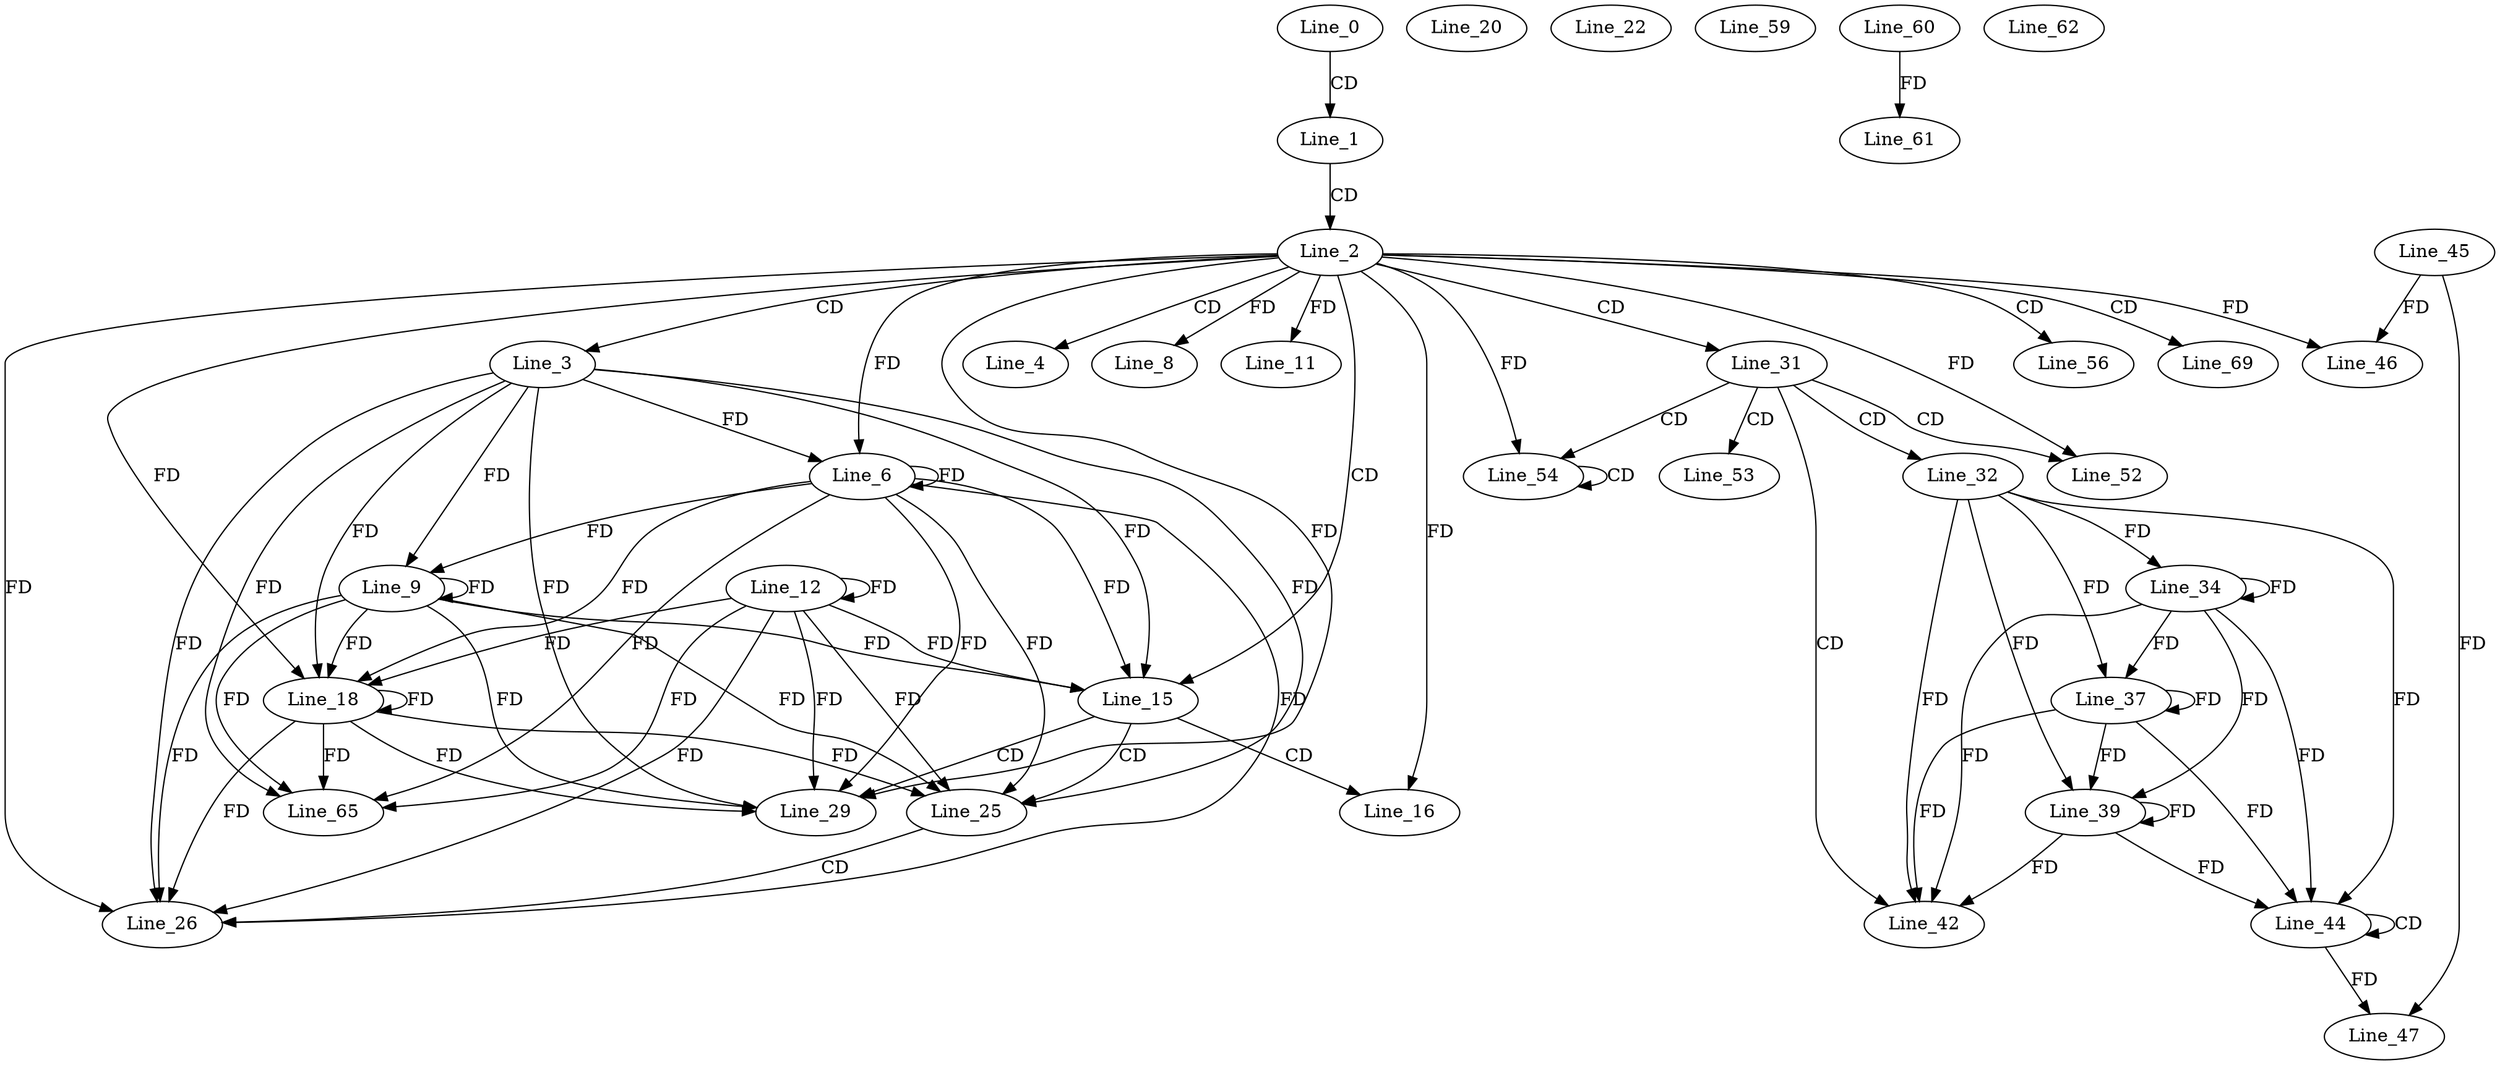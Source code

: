 digraph G {
  Line_0;
  Line_1;
  Line_2;
  Line_3;
  Line_4;
  Line_6;
  Line_6;
  Line_8;
  Line_9;
  Line_11;
  Line_12;
  Line_15;
  Line_16;
  Line_18;
  Line_18;
  Line_20;
  Line_22;
  Line_25;
  Line_26;
  Line_29;
  Line_31;
  Line_32;
  Line_34;
  Line_37;
  Line_39;
  Line_42;
  Line_44;
  Line_44;
  Line_45;
  Line_46;
  Line_47;
  Line_52;
  Line_53;
  Line_54;
  Line_54;
  Line_56;
  Line_59;
  Line_60;
  Line_61;
  Line_62;
  Line_65;
  Line_69;
  Line_0 -> Line_1 [ label="CD" ];
  Line_1 -> Line_2 [ label="CD" ];
  Line_2 -> Line_3 [ label="CD" ];
  Line_2 -> Line_4 [ label="CD" ];
  Line_3 -> Line_6 [ label="FD" ];
  Line_6 -> Line_6 [ label="FD" ];
  Line_2 -> Line_6 [ label="FD" ];
  Line_2 -> Line_8 [ label="FD" ];
  Line_3 -> Line_9 [ label="FD" ];
  Line_6 -> Line_9 [ label="FD" ];
  Line_9 -> Line_9 [ label="FD" ];
  Line_2 -> Line_11 [ label="FD" ];
  Line_12 -> Line_12 [ label="FD" ];
  Line_2 -> Line_15 [ label="CD" ];
  Line_3 -> Line_15 [ label="FD" ];
  Line_6 -> Line_15 [ label="FD" ];
  Line_9 -> Line_15 [ label="FD" ];
  Line_12 -> Line_15 [ label="FD" ];
  Line_15 -> Line_16 [ label="CD" ];
  Line_2 -> Line_16 [ label="FD" ];
  Line_3 -> Line_18 [ label="FD" ];
  Line_6 -> Line_18 [ label="FD" ];
  Line_9 -> Line_18 [ label="FD" ];
  Line_12 -> Line_18 [ label="FD" ];
  Line_18 -> Line_18 [ label="FD" ];
  Line_2 -> Line_18 [ label="FD" ];
  Line_15 -> Line_25 [ label="CD" ];
  Line_3 -> Line_25 [ label="FD" ];
  Line_6 -> Line_25 [ label="FD" ];
  Line_9 -> Line_25 [ label="FD" ];
  Line_12 -> Line_25 [ label="FD" ];
  Line_18 -> Line_25 [ label="FD" ];
  Line_25 -> Line_26 [ label="CD" ];
  Line_2 -> Line_26 [ label="FD" ];
  Line_3 -> Line_26 [ label="FD" ];
  Line_6 -> Line_26 [ label="FD" ];
  Line_9 -> Line_26 [ label="FD" ];
  Line_12 -> Line_26 [ label="FD" ];
  Line_18 -> Line_26 [ label="FD" ];
  Line_15 -> Line_29 [ label="CD" ];
  Line_2 -> Line_29 [ label="FD" ];
  Line_3 -> Line_29 [ label="FD" ];
  Line_6 -> Line_29 [ label="FD" ];
  Line_9 -> Line_29 [ label="FD" ];
  Line_12 -> Line_29 [ label="FD" ];
  Line_18 -> Line_29 [ label="FD" ];
  Line_2 -> Line_31 [ label="CD" ];
  Line_31 -> Line_32 [ label="CD" ];
  Line_32 -> Line_34 [ label="FD" ];
  Line_34 -> Line_34 [ label="FD" ];
  Line_32 -> Line_37 [ label="FD" ];
  Line_34 -> Line_37 [ label="FD" ];
  Line_37 -> Line_37 [ label="FD" ];
  Line_32 -> Line_39 [ label="FD" ];
  Line_34 -> Line_39 [ label="FD" ];
  Line_37 -> Line_39 [ label="FD" ];
  Line_39 -> Line_39 [ label="FD" ];
  Line_31 -> Line_42 [ label="CD" ];
  Line_32 -> Line_42 [ label="FD" ];
  Line_34 -> Line_42 [ label="FD" ];
  Line_37 -> Line_42 [ label="FD" ];
  Line_39 -> Line_42 [ label="FD" ];
  Line_44 -> Line_44 [ label="CD" ];
  Line_32 -> Line_44 [ label="FD" ];
  Line_34 -> Line_44 [ label="FD" ];
  Line_37 -> Line_44 [ label="FD" ];
  Line_39 -> Line_44 [ label="FD" ];
  Line_45 -> Line_46 [ label="FD" ];
  Line_2 -> Line_46 [ label="FD" ];
  Line_45 -> Line_47 [ label="FD" ];
  Line_44 -> Line_47 [ label="FD" ];
  Line_31 -> Line_52 [ label="CD" ];
  Line_2 -> Line_52 [ label="FD" ];
  Line_31 -> Line_53 [ label="CD" ];
  Line_31 -> Line_54 [ label="CD" ];
  Line_54 -> Line_54 [ label="CD" ];
  Line_2 -> Line_54 [ label="FD" ];
  Line_2 -> Line_56 [ label="CD" ];
  Line_60 -> Line_61 [ label="FD" ];
  Line_3 -> Line_65 [ label="FD" ];
  Line_6 -> Line_65 [ label="FD" ];
  Line_9 -> Line_65 [ label="FD" ];
  Line_12 -> Line_65 [ label="FD" ];
  Line_18 -> Line_65 [ label="FD" ];
  Line_2 -> Line_69 [ label="CD" ];
}

